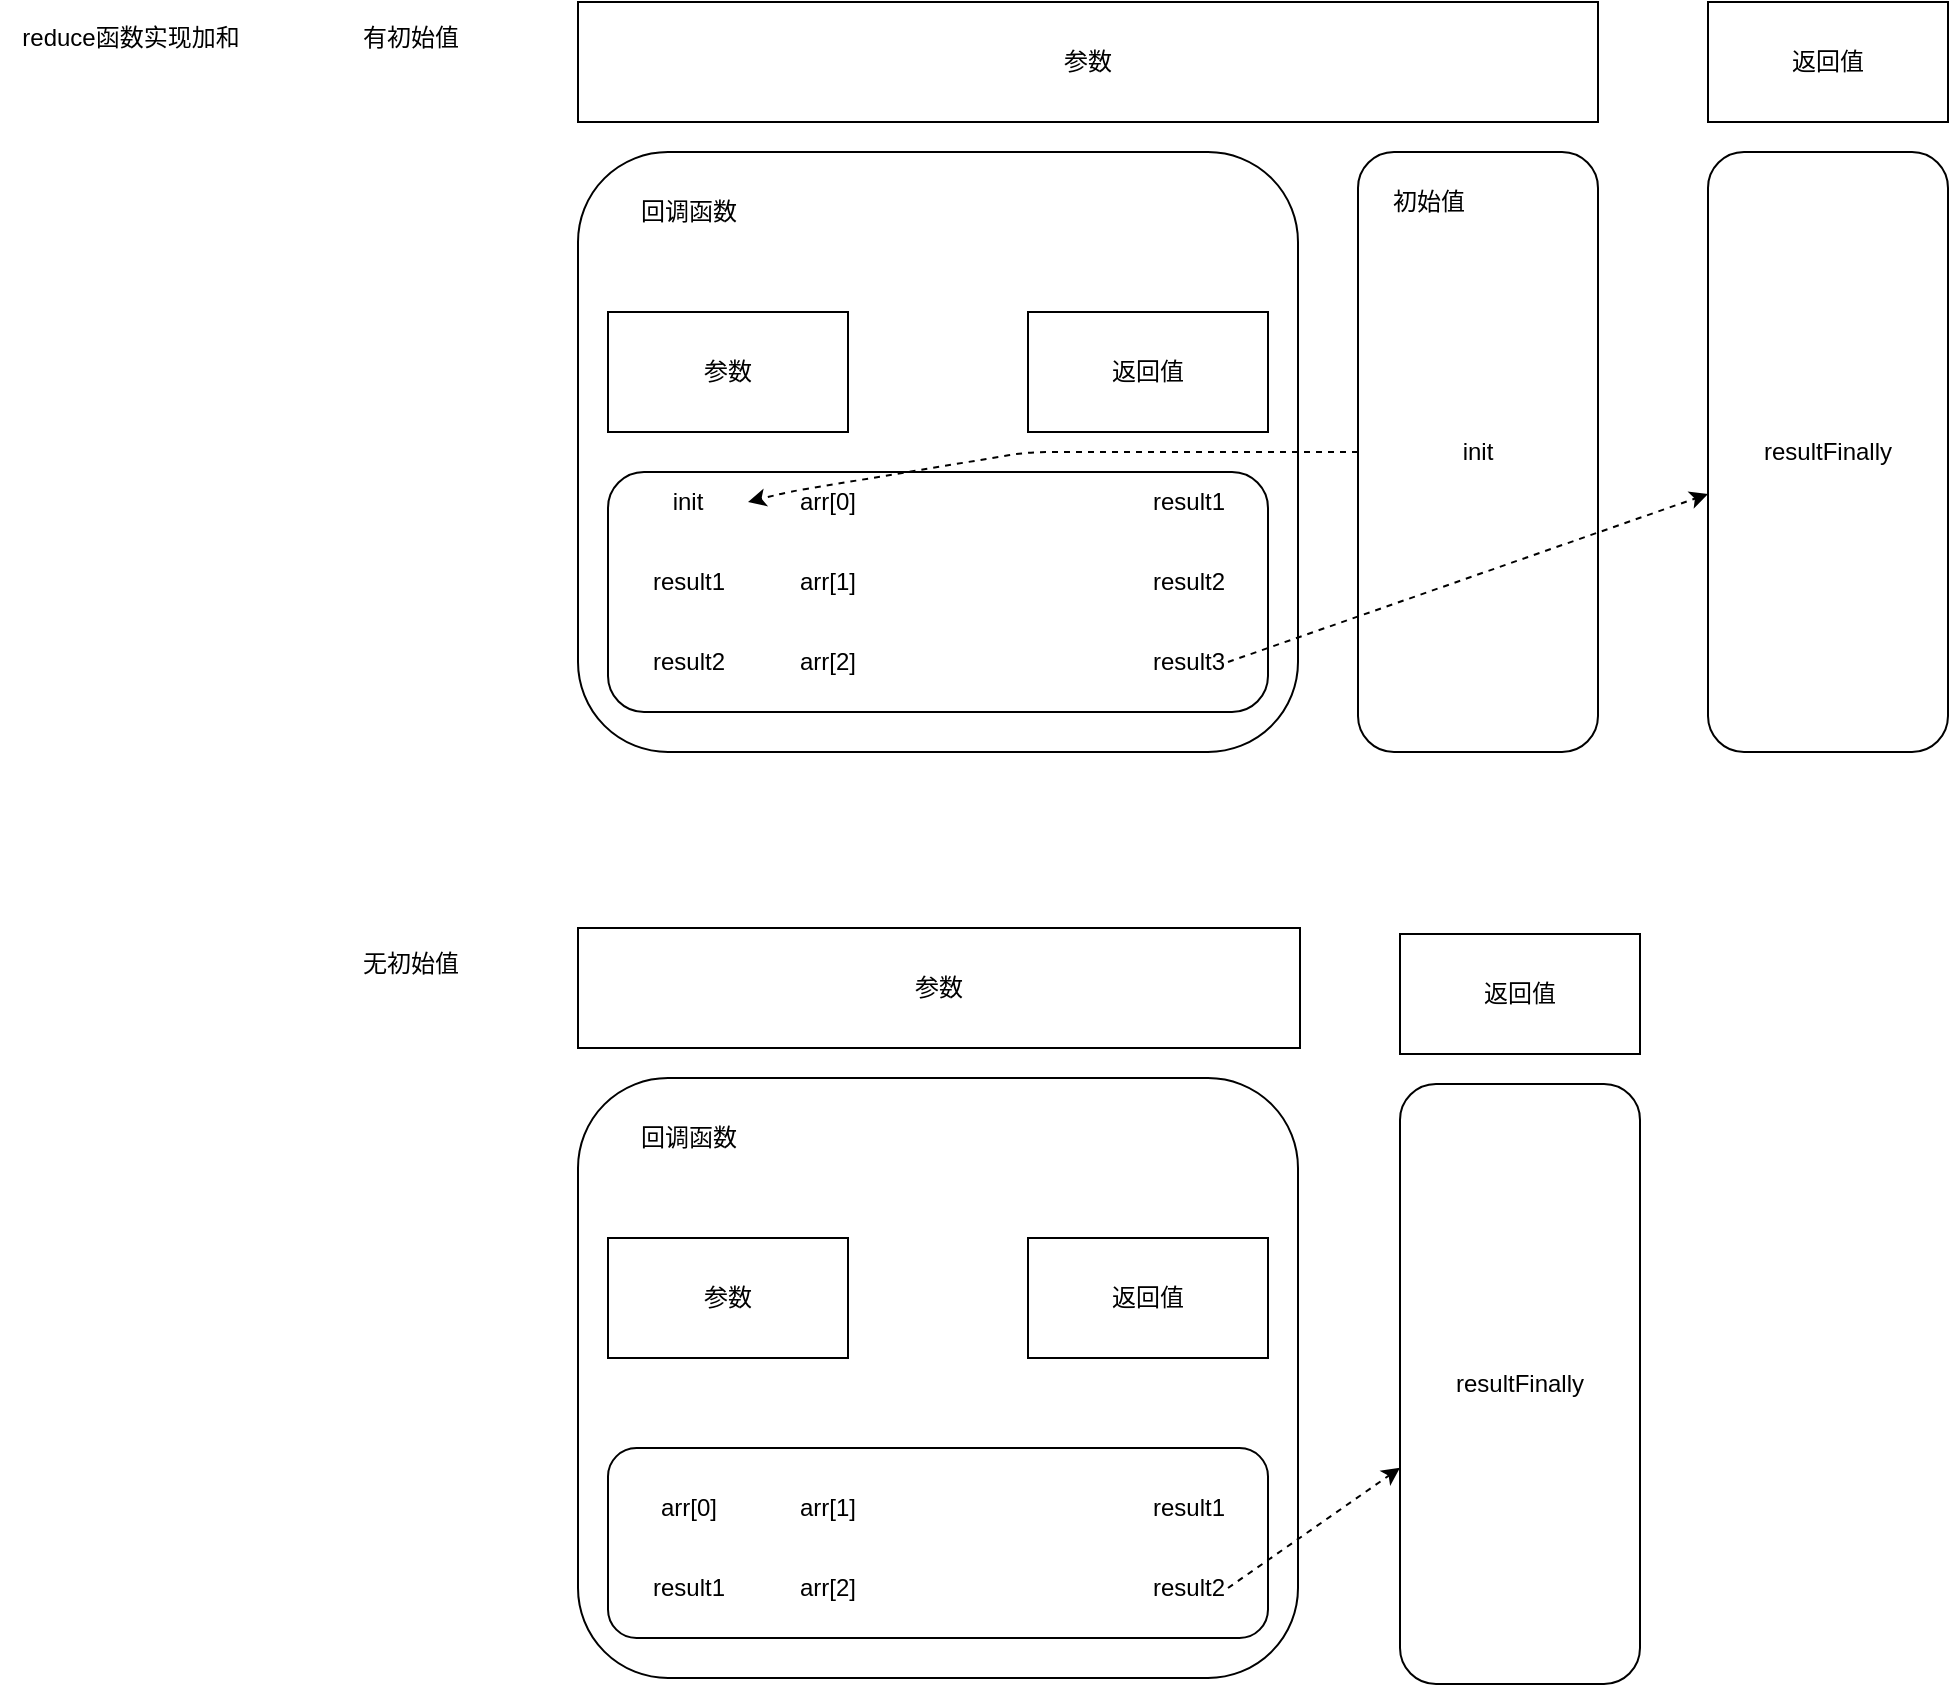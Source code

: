 <mxfile>
    <diagram id="h93wKYhP9zOY4UT5AyGt" name="第 1 页">
        <mxGraphModel dx="1795" dy="397" grid="1" gridSize="10" guides="1" tooltips="1" connect="1" arrows="1" fold="1" page="1" pageScale="1" pageWidth="827" pageHeight="1169" math="0" shadow="0">
            <root>
                <mxCell id="0"/>
                <mxCell id="1" parent="0"/>
                <mxCell id="23" value="" style="rounded=1;whiteSpace=wrap;html=1;" vertex="1" parent="1">
                    <mxGeometry x="-191" y="239" width="360" height="300" as="geometry"/>
                </mxCell>
                <mxCell id="16" value="" style="rounded=1;whiteSpace=wrap;html=1;" vertex="1" parent="1">
                    <mxGeometry x="-176" y="399" width="330" height="120" as="geometry"/>
                </mxCell>
                <mxCell id="3" value="init" style="text;html=1;strokeColor=none;fillColor=none;align=center;verticalAlign=middle;whiteSpace=wrap;rounded=0;" vertex="1" parent="1">
                    <mxGeometry x="-166" y="399" width="60" height="30" as="geometry"/>
                </mxCell>
                <mxCell id="4" value="arr[0]" style="text;html=1;strokeColor=none;fillColor=none;align=center;verticalAlign=middle;whiteSpace=wrap;rounded=0;" vertex="1" parent="1">
                    <mxGeometry x="-96" y="399" width="60" height="30" as="geometry"/>
                </mxCell>
                <mxCell id="5" value="参数" style="rounded=0;whiteSpace=wrap;html=1;" vertex="1" parent="1">
                    <mxGeometry x="-176" y="319" width="120" height="60" as="geometry"/>
                </mxCell>
                <mxCell id="6" value="返回值" style="rounded=0;whiteSpace=wrap;html=1;" vertex="1" parent="1">
                    <mxGeometry x="34" y="319" width="120" height="60" as="geometry"/>
                </mxCell>
                <mxCell id="7" value="result1" style="text;html=1;align=center;verticalAlign=middle;resizable=0;points=[];autosize=1;strokeColor=none;fillColor=none;" vertex="1" parent="1">
                    <mxGeometry x="84" y="399" width="60" height="30" as="geometry"/>
                </mxCell>
                <mxCell id="9" value="arr[1]" style="text;html=1;strokeColor=none;fillColor=none;align=center;verticalAlign=middle;whiteSpace=wrap;rounded=0;" vertex="1" parent="1">
                    <mxGeometry x="-96" y="439" width="60" height="30" as="geometry"/>
                </mxCell>
                <mxCell id="10" value="result1" style="text;html=1;align=center;verticalAlign=middle;resizable=0;points=[];autosize=1;strokeColor=none;fillColor=none;" vertex="1" parent="1">
                    <mxGeometry x="-166" y="439" width="60" height="30" as="geometry"/>
                </mxCell>
                <mxCell id="11" value="result2" style="text;html=1;align=center;verticalAlign=middle;resizable=0;points=[];autosize=1;strokeColor=none;fillColor=none;" vertex="1" parent="1">
                    <mxGeometry x="84" y="439" width="60" height="30" as="geometry"/>
                </mxCell>
                <mxCell id="12" value="result2" style="text;html=1;align=center;verticalAlign=middle;resizable=0;points=[];autosize=1;strokeColor=none;fillColor=none;" vertex="1" parent="1">
                    <mxGeometry x="-166" y="479" width="60" height="30" as="geometry"/>
                </mxCell>
                <mxCell id="13" value="arr[2]" style="text;html=1;strokeColor=none;fillColor=none;align=center;verticalAlign=middle;whiteSpace=wrap;rounded=0;" vertex="1" parent="1">
                    <mxGeometry x="-96" y="479" width="60" height="30" as="geometry"/>
                </mxCell>
                <mxCell id="14" value="result3" style="text;html=1;align=center;verticalAlign=middle;resizable=0;points=[];autosize=1;strokeColor=none;fillColor=none;" vertex="1" parent="1">
                    <mxGeometry x="84" y="479" width="60" height="30" as="geometry"/>
                </mxCell>
                <mxCell id="19" value="reduce函数实现加和" style="text;html=1;align=center;verticalAlign=middle;resizable=0;points=[];autosize=1;strokeColor=none;fillColor=none;" vertex="1" parent="1">
                    <mxGeometry x="-480" y="167" width="130" height="30" as="geometry"/>
                </mxCell>
                <mxCell id="20" value="参数" style="rounded=0;whiteSpace=wrap;html=1;" vertex="1" parent="1">
                    <mxGeometry x="-191" y="164" width="510" height="60" as="geometry"/>
                </mxCell>
                <mxCell id="24" value="init" style="rounded=1;whiteSpace=wrap;html=1;" vertex="1" parent="1">
                    <mxGeometry x="199" y="239" width="120" height="300" as="geometry"/>
                </mxCell>
                <mxCell id="26" value="回调函数" style="text;html=1;align=center;verticalAlign=middle;resizable=0;points=[];autosize=1;strokeColor=none;fillColor=none;" vertex="1" parent="1">
                    <mxGeometry x="-171" y="254" width="70" height="30" as="geometry"/>
                </mxCell>
                <mxCell id="28" value="初始值" style="text;html=1;align=center;verticalAlign=middle;resizable=0;points=[];autosize=1;strokeColor=none;fillColor=none;" vertex="1" parent="1">
                    <mxGeometry x="204" y="249" width="60" height="30" as="geometry"/>
                </mxCell>
                <mxCell id="29" value="" style="endArrow=classic;html=1;dashed=1;" edge="1" parent="1" source="24" target="3">
                    <mxGeometry width="50" height="50" relative="1" as="geometry">
                        <mxPoint x="14" y="359" as="sourcePoint"/>
                        <mxPoint x="64" y="309" as="targetPoint"/>
                        <Array as="points">
                            <mxPoint x="34" y="389"/>
                            <mxPoint x="-86" y="409"/>
                            <mxPoint x="-106" y="414"/>
                        </Array>
                    </mxGeometry>
                </mxCell>
                <mxCell id="32" value="返回值" style="rounded=0;whiteSpace=wrap;html=1;" vertex="1" parent="1">
                    <mxGeometry x="374" y="164" width="120" height="60" as="geometry"/>
                </mxCell>
                <mxCell id="33" value="resultFinally" style="rounded=1;whiteSpace=wrap;html=1;" vertex="1" parent="1">
                    <mxGeometry x="374" y="239" width="120" height="300" as="geometry"/>
                </mxCell>
                <mxCell id="34" value="" style="endArrow=classic;html=1;dashed=1;" edge="1" parent="1" target="33">
                    <mxGeometry width="50" height="50" relative="1" as="geometry">
                        <mxPoint x="134" y="494" as="sourcePoint"/>
                        <mxPoint x="174" y="279" as="targetPoint"/>
                    </mxGeometry>
                </mxCell>
                <mxCell id="57" value="有初始值" style="text;html=1;align=center;verticalAlign=middle;resizable=0;points=[];autosize=1;strokeColor=none;fillColor=none;" vertex="1" parent="1">
                    <mxGeometry x="-310" y="167" width="70" height="30" as="geometry"/>
                </mxCell>
                <mxCell id="58" value="" style="rounded=1;whiteSpace=wrap;html=1;" vertex="1" parent="1">
                    <mxGeometry x="-191" y="702" width="360" height="300" as="geometry"/>
                </mxCell>
                <mxCell id="59" value="" style="rounded=1;whiteSpace=wrap;html=1;" vertex="1" parent="1">
                    <mxGeometry x="-176" y="887" width="330" height="95" as="geometry"/>
                </mxCell>
                <mxCell id="62" value="参数" style="rounded=0;whiteSpace=wrap;html=1;" vertex="1" parent="1">
                    <mxGeometry x="-176" y="782" width="120" height="60" as="geometry"/>
                </mxCell>
                <mxCell id="63" value="返回值" style="rounded=0;whiteSpace=wrap;html=1;" vertex="1" parent="1">
                    <mxGeometry x="34" y="782" width="120" height="60" as="geometry"/>
                </mxCell>
                <mxCell id="65" value="arr[1]" style="text;html=1;strokeColor=none;fillColor=none;align=center;verticalAlign=middle;whiteSpace=wrap;rounded=0;" vertex="1" parent="1">
                    <mxGeometry x="-96" y="902" width="60" height="30" as="geometry"/>
                </mxCell>
                <mxCell id="66" value="arr[0]" style="text;html=1;align=center;verticalAlign=middle;resizable=0;points=[];autosize=1;strokeColor=none;fillColor=none;" vertex="1" parent="1">
                    <mxGeometry x="-161" y="902" width="50" height="30" as="geometry"/>
                </mxCell>
                <mxCell id="67" value="result1" style="text;html=1;align=center;verticalAlign=middle;resizable=0;points=[];autosize=1;strokeColor=none;fillColor=none;" vertex="1" parent="1">
                    <mxGeometry x="84" y="902" width="60" height="30" as="geometry"/>
                </mxCell>
                <mxCell id="68" value="result1" style="text;html=1;align=center;verticalAlign=middle;resizable=0;points=[];autosize=1;strokeColor=none;fillColor=none;" vertex="1" parent="1">
                    <mxGeometry x="-166" y="942" width="60" height="30" as="geometry"/>
                </mxCell>
                <mxCell id="69" value="arr[2]" style="text;html=1;strokeColor=none;fillColor=none;align=center;verticalAlign=middle;whiteSpace=wrap;rounded=0;" vertex="1" parent="1">
                    <mxGeometry x="-96" y="942" width="60" height="30" as="geometry"/>
                </mxCell>
                <mxCell id="70" value="result2" style="text;html=1;align=center;verticalAlign=middle;resizable=0;points=[];autosize=1;strokeColor=none;fillColor=none;" vertex="1" parent="1">
                    <mxGeometry x="84" y="942" width="60" height="30" as="geometry"/>
                </mxCell>
                <mxCell id="71" value="参数" style="rounded=0;whiteSpace=wrap;html=1;" vertex="1" parent="1">
                    <mxGeometry x="-191" y="627" width="361" height="60" as="geometry"/>
                </mxCell>
                <mxCell id="73" value="回调函数" style="text;html=1;align=center;verticalAlign=middle;resizable=0;points=[];autosize=1;strokeColor=none;fillColor=none;" vertex="1" parent="1">
                    <mxGeometry x="-171" y="717" width="70" height="30" as="geometry"/>
                </mxCell>
                <mxCell id="76" value="返回值" style="rounded=0;whiteSpace=wrap;html=1;" vertex="1" parent="1">
                    <mxGeometry x="220" y="630" width="120" height="60" as="geometry"/>
                </mxCell>
                <mxCell id="77" value="resultFinally" style="rounded=1;whiteSpace=wrap;html=1;" vertex="1" parent="1">
                    <mxGeometry x="220" y="705" width="120" height="300" as="geometry"/>
                </mxCell>
                <mxCell id="78" value="" style="endArrow=classic;html=1;dashed=1;" edge="1" parent="1" target="77">
                    <mxGeometry width="50" height="50" relative="1" as="geometry">
                        <mxPoint x="134" y="957" as="sourcePoint"/>
                        <mxPoint x="174" y="742" as="targetPoint"/>
                    </mxGeometry>
                </mxCell>
                <mxCell id="79" value="无初始值" style="text;html=1;align=center;verticalAlign=middle;resizable=0;points=[];autosize=1;strokeColor=none;fillColor=none;" vertex="1" parent="1">
                    <mxGeometry x="-310" y="630" width="70" height="30" as="geometry"/>
                </mxCell>
            </root>
        </mxGraphModel>
    </diagram>
</mxfile>